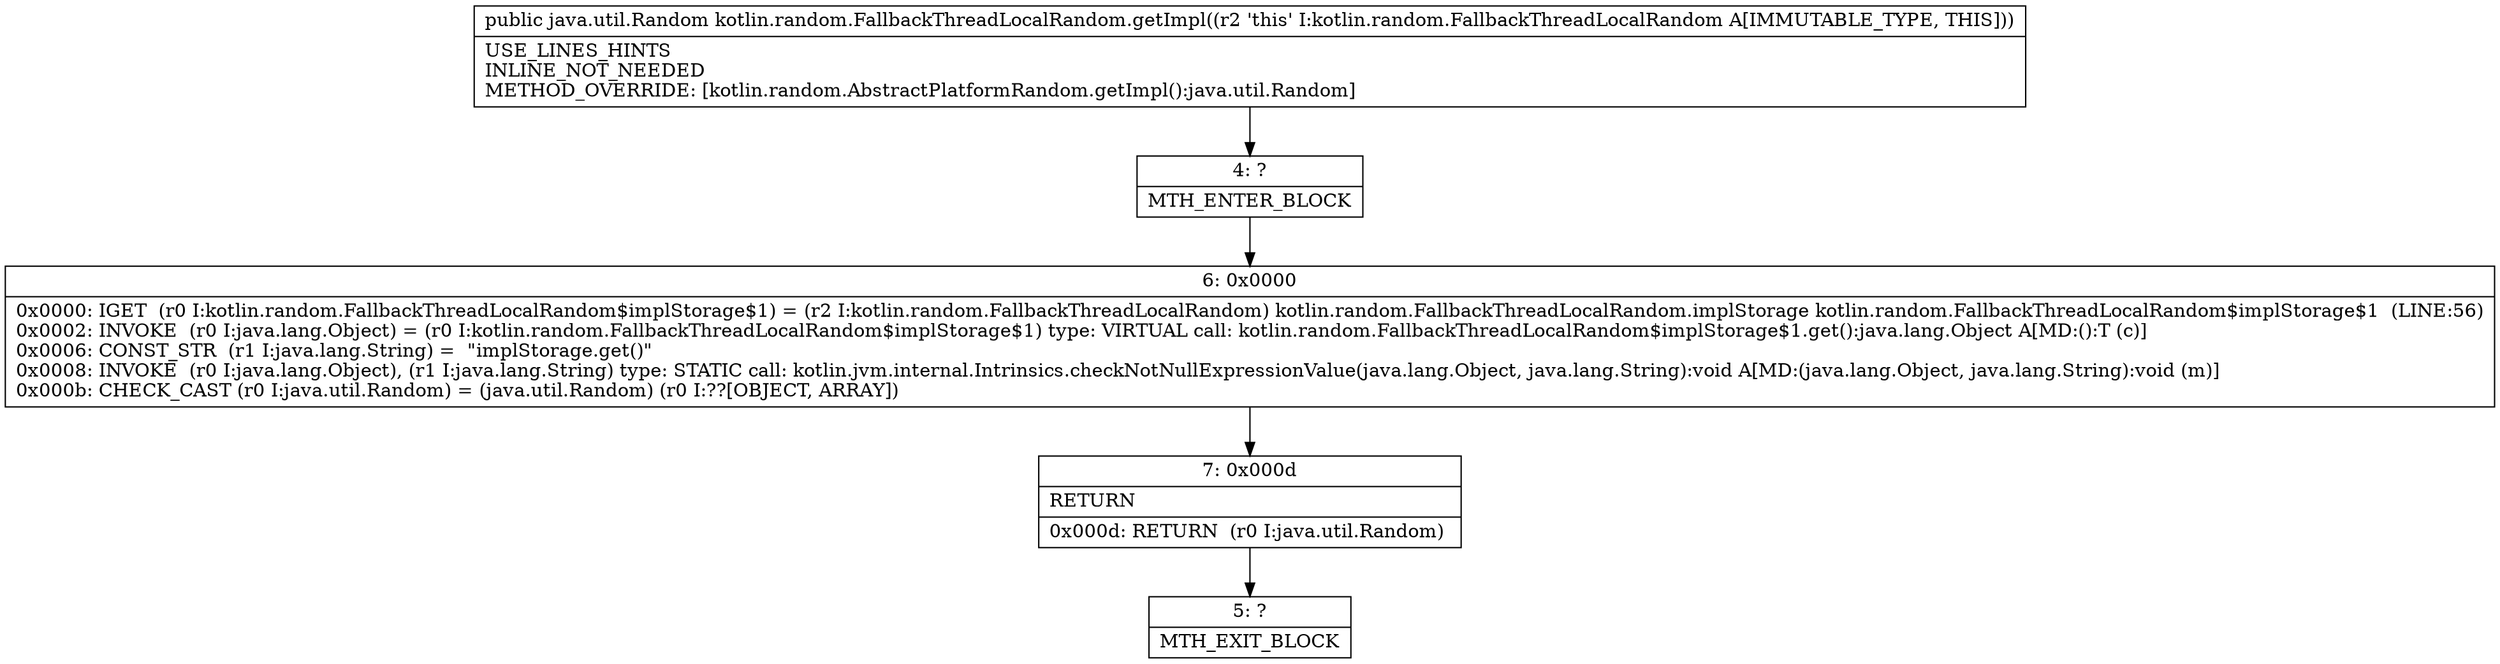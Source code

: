 digraph "CFG forkotlin.random.FallbackThreadLocalRandom.getImpl()Ljava\/util\/Random;" {
Node_4 [shape=record,label="{4\:\ ?|MTH_ENTER_BLOCK\l}"];
Node_6 [shape=record,label="{6\:\ 0x0000|0x0000: IGET  (r0 I:kotlin.random.FallbackThreadLocalRandom$implStorage$1) = (r2 I:kotlin.random.FallbackThreadLocalRandom) kotlin.random.FallbackThreadLocalRandom.implStorage kotlin.random.FallbackThreadLocalRandom$implStorage$1  (LINE:56)\l0x0002: INVOKE  (r0 I:java.lang.Object) = (r0 I:kotlin.random.FallbackThreadLocalRandom$implStorage$1) type: VIRTUAL call: kotlin.random.FallbackThreadLocalRandom$implStorage$1.get():java.lang.Object A[MD:():T (c)]\l0x0006: CONST_STR  (r1 I:java.lang.String) =  \"implStorage.get()\" \l0x0008: INVOKE  (r0 I:java.lang.Object), (r1 I:java.lang.String) type: STATIC call: kotlin.jvm.internal.Intrinsics.checkNotNullExpressionValue(java.lang.Object, java.lang.String):void A[MD:(java.lang.Object, java.lang.String):void (m)]\l0x000b: CHECK_CAST (r0 I:java.util.Random) = (java.util.Random) (r0 I:??[OBJECT, ARRAY]) \l}"];
Node_7 [shape=record,label="{7\:\ 0x000d|RETURN\l|0x000d: RETURN  (r0 I:java.util.Random) \l}"];
Node_5 [shape=record,label="{5\:\ ?|MTH_EXIT_BLOCK\l}"];
MethodNode[shape=record,label="{public java.util.Random kotlin.random.FallbackThreadLocalRandom.getImpl((r2 'this' I:kotlin.random.FallbackThreadLocalRandom A[IMMUTABLE_TYPE, THIS]))  | USE_LINES_HINTS\lINLINE_NOT_NEEDED\lMETHOD_OVERRIDE: [kotlin.random.AbstractPlatformRandom.getImpl():java.util.Random]\l}"];
MethodNode -> Node_4;Node_4 -> Node_6;
Node_6 -> Node_7;
Node_7 -> Node_5;
}

